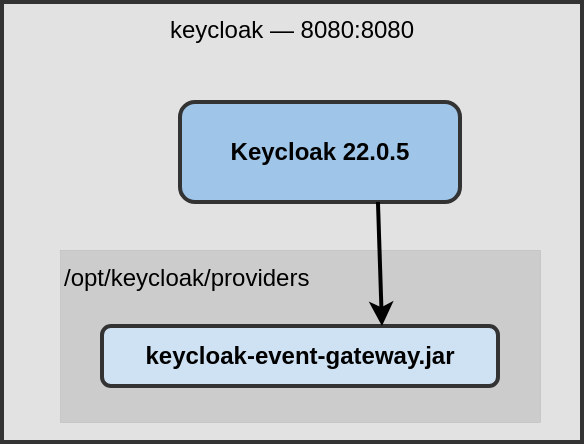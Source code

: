 <mxfile version="24.0.7" type="device">
	<diagram name="Page-1" id="p1714233626736">
		<mxGraphModel dx="954" dy="617" grid="1" gridSize="10" guides="1" tooltips="1" connect="1" arrows="1" fold="1" page="1" pageScale="1" pageWidth="981" pageHeight="290" math="0" shadow="0" id="p1714233626736">
			<root viewBox="0 0 981 290" width="981" height="290">
				<mxCell id="0"/>
				<mxCell id="1" parent="0"/>
				<mxCell id="2" style="rounded=0;whiteSpace=wrap;html=1;strokeWidth=2;strokeWidth=2;strokeColor=#333333;fillColor=#e2e2e2;verticalAlign=top;" vertex="1" parent="1" value="keycloak — 8080:8080">
					<mxGeometry x="206" y="60" width="290" height="220" as="geometry"/>
				</mxCell>
				<mxCell id="3" style="rounded=0;whiteSpace=wrap;html=1;strokeWidth=0;strokeWidth=0;strokeColor=#333333;fillColor=#cccccc;verticalAlign=top;align=left;" vertex="1" parent="1" value="/opt/keycloak/providers">
					<mxGeometry x="235" y="184" width="240" height="86" as="geometry"/>
				</mxCell>
				<mxCell id="4" style="rounded=1;whiteSpace=wrap;html=1;strokeWidth=2;strokeColor=#333333;fillColor=#9fc5e8;" vertex="1" parent="1" value="&lt;b&gt;Keycloak 22.0.5&lt;/b&gt;">
					<mxGeometry x="295" y="110" width="140" height="50" as="geometry"/>
				</mxCell>
				<mxCell id="5" style="rounded=1;whiteSpace=wrap;html=1;strokeWidth=2;strokeColor=#333333;fillColor=#cfe2f3;" vertex="1" parent="1" value="&lt;b&gt;keycloak-event-gateway.jar&lt;/b&gt;">
					<mxGeometry x="256" y="222" width="198" height="30" as="geometry"/>
				</mxCell>
				<mxCell id="6" parent="1" value="" style="startArrow=none;html=1;rounded=1;curved=0;exitDx=0;exitDy=0;entryDx=0;entryDy=0;startFill=0;strokeWidth=2;strokeColor=#000000;endArrow=classic;exitX=0.707;exitY=1.0;entryX=0.707;entryY=0.0;" edge="1" source="4" target="5">
					<mxGeometry width="50" height="50" relative="1" as="geometry">
						<mxPoint x="394" y="160" as="sourcePoint"/>
						<mxPoint x="396" y="222" as="targetPoint"/>
						<Array as="points">
							<mxPoint x="393.662" y="160.0"/>
						</Array>
					</mxGeometry>
				</mxCell>
			</root>
		</mxGraphModel>
	</diagram>
</mxfile>